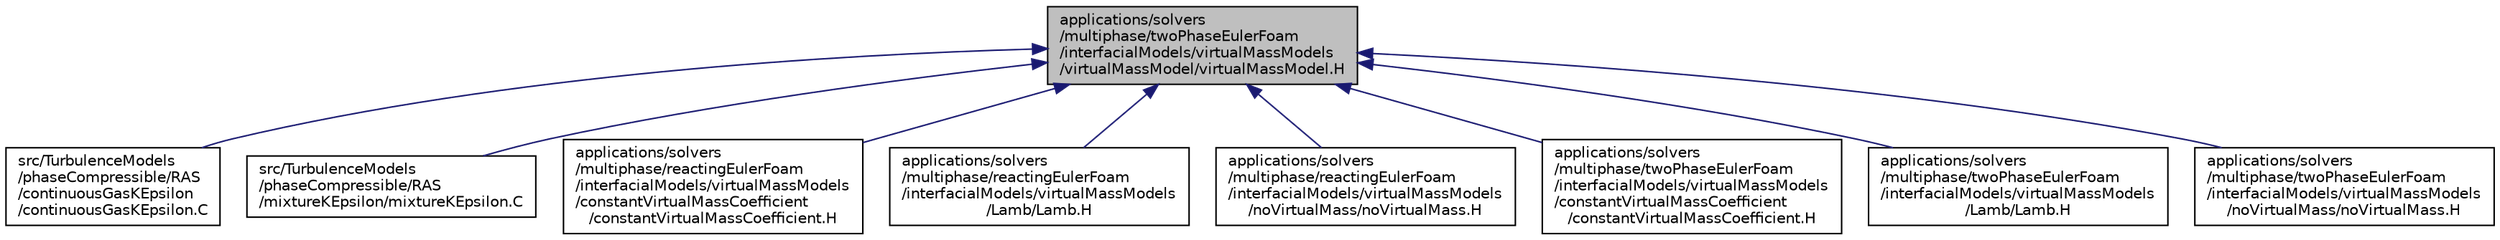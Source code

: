 digraph "applications/solvers/multiphase/twoPhaseEulerFoam/interfacialModels/virtualMassModels/virtualMassModel/virtualMassModel.H"
{
  bgcolor="transparent";
  edge [fontname="Helvetica",fontsize="10",labelfontname="Helvetica",labelfontsize="10"];
  node [fontname="Helvetica",fontsize="10",shape=record];
  Node1 [label="applications/solvers\l/multiphase/twoPhaseEulerFoam\l/interfacialModels/virtualMassModels\l/virtualMassModel/virtualMassModel.H",height=0.2,width=0.4,color="black", fillcolor="grey75", style="filled", fontcolor="black"];
  Node1 -> Node2 [dir="back",color="midnightblue",fontsize="10",style="solid",fontname="Helvetica"];
  Node2 [label="src/TurbulenceModels\l/phaseCompressible/RAS\l/continuousGasKEpsilon\l/continuousGasKEpsilon.C",height=0.2,width=0.4,color="black",URL="$a10582.html"];
  Node1 -> Node3 [dir="back",color="midnightblue",fontsize="10",style="solid",fontname="Helvetica"];
  Node3 [label="src/TurbulenceModels\l/phaseCompressible/RAS\l/mixtureKEpsilon/mixtureKEpsilon.C",height=0.2,width=0.4,color="black",URL="$a10588.html"];
  Node1 -> Node4 [dir="back",color="midnightblue",fontsize="10",style="solid",fontname="Helvetica"];
  Node4 [label="applications/solvers\l/multiphase/reactingEulerFoam\l/interfacialModels/virtualMassModels\l/constantVirtualMassCoefficient\l/constantVirtualMassCoefficient.H",height=0.2,width=0.4,color="black",URL="$a03591.html"];
  Node1 -> Node5 [dir="back",color="midnightblue",fontsize="10",style="solid",fontname="Helvetica"];
  Node5 [label="applications/solvers\l/multiphase/reactingEulerFoam\l/interfacialModels/virtualMassModels\l/Lamb/Lamb.H",height=0.2,width=0.4,color="black",URL="$a03595.html"];
  Node1 -> Node6 [dir="back",color="midnightblue",fontsize="10",style="solid",fontname="Helvetica"];
  Node6 [label="applications/solvers\l/multiphase/reactingEulerFoam\l/interfacialModels/virtualMassModels\l/noVirtualMass/noVirtualMass.H",height=0.2,width=0.4,color="black",URL="$a03599.html"];
  Node1 -> Node7 [dir="back",color="midnightblue",fontsize="10",style="solid",fontname="Helvetica"];
  Node7 [label="applications/solvers\l/multiphase/twoPhaseEulerFoam\l/interfacialModels/virtualMassModels\l/constantVirtualMassCoefficient\l/constantVirtualMassCoefficient.H",height=0.2,width=0.4,color="black",URL="$a03592.html"];
  Node1 -> Node8 [dir="back",color="midnightblue",fontsize="10",style="solid",fontname="Helvetica"];
  Node8 [label="applications/solvers\l/multiphase/twoPhaseEulerFoam\l/interfacialModels/virtualMassModels\l/Lamb/Lamb.H",height=0.2,width=0.4,color="black",URL="$a03596.html"];
  Node1 -> Node9 [dir="back",color="midnightblue",fontsize="10",style="solid",fontname="Helvetica"];
  Node9 [label="applications/solvers\l/multiphase/twoPhaseEulerFoam\l/interfacialModels/virtualMassModels\l/noVirtualMass/noVirtualMass.H",height=0.2,width=0.4,color="black",URL="$a03600.html"];
}
